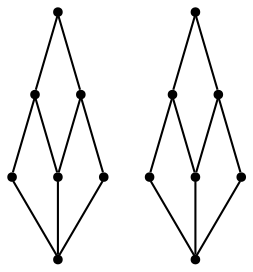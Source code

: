 graph {
  node [shape=point,comment="{\"directed\":false,\"doi\":\"10.1007/978-3-319-73915-1_18\",\"figure\":\"1 (2)\"}"]

  v0 [pos="1195.2622353527154,2096.9240187277514"]
  v1 [pos="1195.2622353527154,2309.4084711378555"]
  v2 [pos="1100.823292718706,2096.9240187277514"]
  v3 [pos="1100.823292718706,2309.4084711378555"]
  v4 [pos="1006.3842705991744,2096.9240187277514"]
  v5 [pos="1006.3842705991744,2309.4084711378555"]
  v6 [pos="911.9463135856395,2096.9240187277514"]
  v7 [pos="911.9463135856394,2309.408471137856"]
  v8 [pos="817.5073073632122,2096.9240187277514"]
  v9 [pos="817.5073073632122,2309.4084711378555"]
  v10 [pos="723.0703995585693,2096.9240187277514"]
  v11 [pos="723.0703995585692,2309.4084711378555"]
  v12 [pos="628.6272600889918,2096.9240187277514"]
  v13 [pos="628.6272600889918,2309.4084711378555"]

  v2 -- v0 [id="-3",pos="1100.823292718706,2096.9240187277514 1100.821194300922,2144.1455343290336 1136.235110238909,2132.339599036877 1195.2622353527154,2096.9240187277514"]
  v3 -- v1 [id="-6",pos="1100.823292718706,2309.4084711378555 1100.821194300922,2356.631004141352 1136.235110238909,2344.8250688491958 1195.2622353527154,2309.4084711378555"]
  v4 -- v0 [id="-7",pos="1006.3842705991744,2096.9240187277514 1041.7951183960076,2167.753080953936 1122.070408666195,2165.3944882711507 1195.2622353527154,2096.9240187277514"]
  v5 -- v1 [id="-10",pos="1006.3842705991744,2309.4084711378555 1041.7951183960076,2380.2386779415315 1122.070408666195,2377.875888474613 1195.2622353527154,2309.4084711378555"]
  v6 -- v0 [id="-11",pos="911.9463135856395,2096.9240187277514 1013.8990067287729,2201.0246768598086 1124.4291574322808,2179.5590162460926 1195.2622353527154,2096.9240187277514"]
  v7 -- v1 [id="-18",pos="911.9463135856394,2309.408471137856 1013.8990067287729,2413.510273847404 1124.4291574322808,2392.044613233688 1195.2622353527154,2309.4084711378555"]
  v8 -- v6 [id="-19",pos="817.5073073632122,2096.9240187277514 817.5052248425327,2144.1455343290336 864.7252207639834,2144.1455343290336 911.9463135856395,2096.9240187277514"]
  v8 -- v4 [id="-20",pos="817.5073073632122,2096.9240187277514 817.5052248425327,2179.5590162460926 947.3592598002566,2144.1455343290336 1006.3842705991744,2096.9240187277514"]
  v9 -- v5 [id="-21",pos="817.5073073632122,2309.4084711378555 817.5052248425327,2392.044613233688 947.3592598002566,2356.631004141352 1006.3842705991744,2309.4084711378555"]
  v9 -- v7 [id="-22",pos="817.5073073632122,2309.4084711378555 817.5052248425327,2356.631004141352 864.7252207639834,2356.631004141352 911.9463135856394,2309.408471137856"]
  v10 -- v4 [id="-27",pos="723.0703995585693,2096.9240187277514 723.0651694112136,2179.5590162460926 935.5531798167931,2179.5590162460926 1006.3842705991744,2096.9240187277514"]
  v10 -- v2 [id="-28",pos="723.0703995585693,2096.9240187277514 723.0651694112136,2203.1708868304054 1041.7951183960076,2179.5590162460926 1100.823292718706,2096.9240187277514"]
  v11 -- v5 [id="-29",pos="723.0703995585692,2309.4084711378555 723.0651694112136,2392.044613233688 935.5531798167931,2392.044613233688 1006.3842705991744,2309.4084711378555"]
  v11 -- v3 [id="-30",pos="723.0703995585692,2309.4084711378555 723.0651694112136,2415.6521598585905 1041.7951183960076,2392.044613233688 1100.823292718706,2309.4084711378555"]
  v12 -- v8 [id="-31",pos="628.6272600889918,2096.9240187277514 628.6251139798945,1990.6854170180868 770.2851653326643,2049.7066999106023 817.5073073632122,2096.9240187277514"]
  v12 -- v10 [id="-32",pos="628.6272600889918,2096.9240187277514 628.6251139798945,2049.7066999106023 675.8451099013452,2049.7066999106023 723.0703995585693,2096.9240187277514"]
  v13 -- v11 [id="-33",pos="628.6272600889918,2309.4084711378555 628.6251139798945,2262.192169722921 675.8451099013452,2262.192169722921 723.0703995585692,2309.4084711378555"]
  v13 -- v9 [id="-34",pos="628.6272600889918,2309.4084711378555 628.6251139798945,2203.1708868304054 770.2851653326643,2262.192169722921 817.5073073632122,2309.4084711378555"]
}